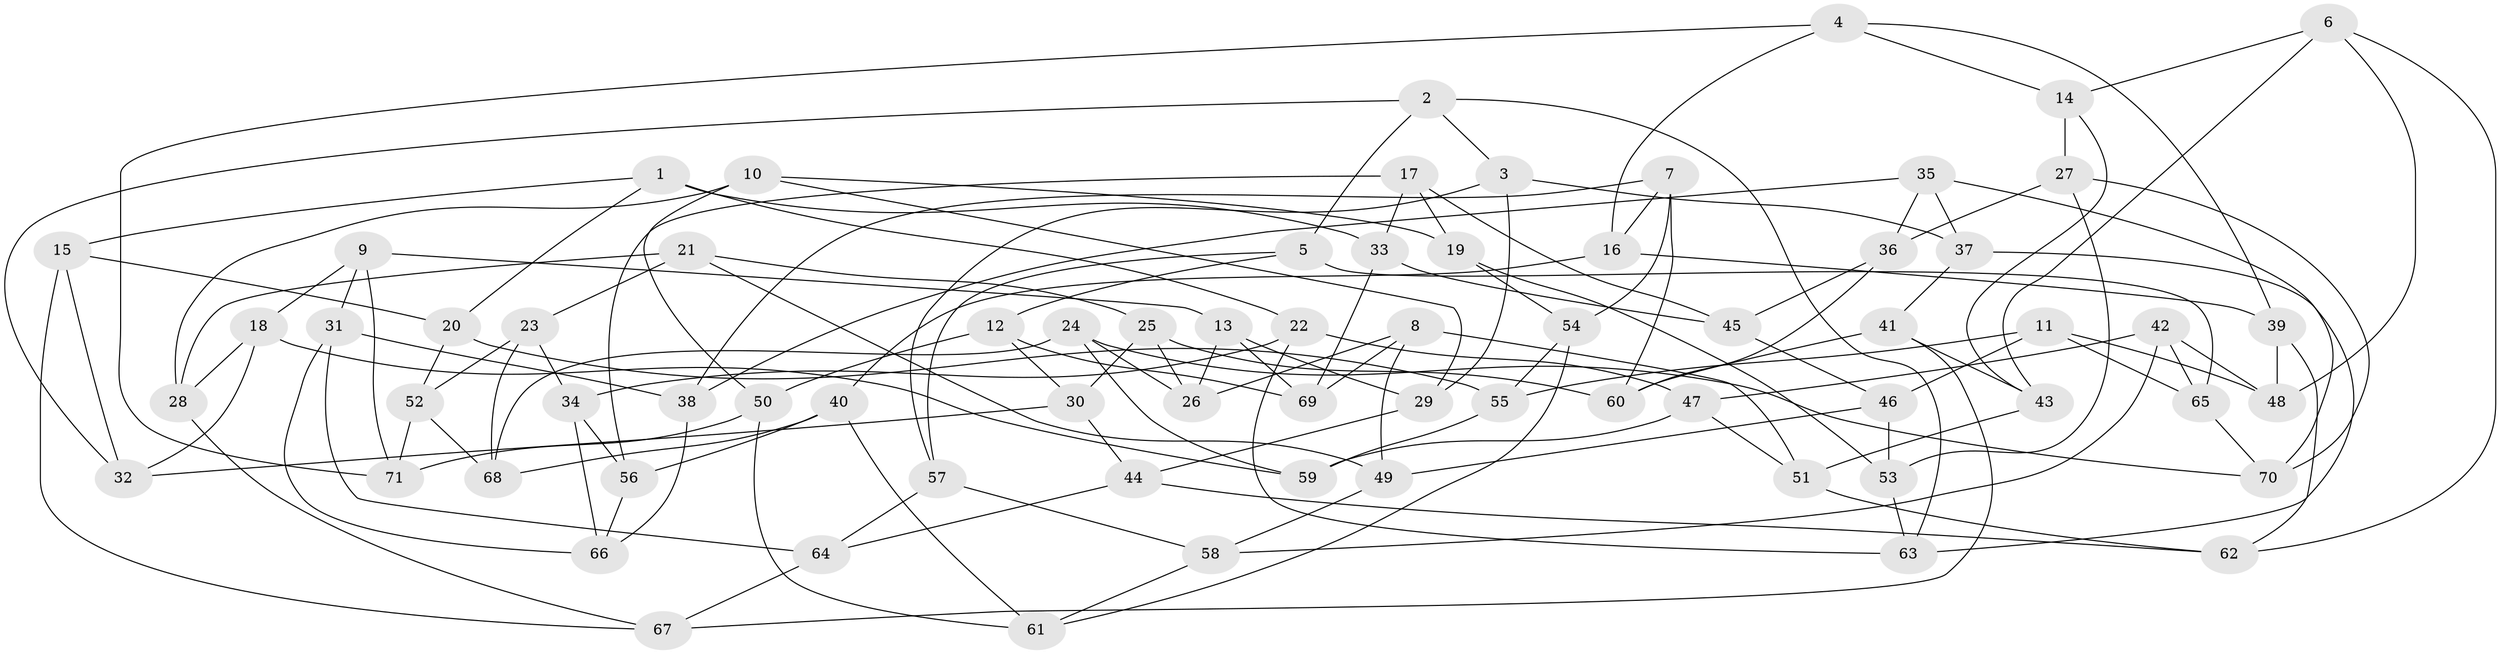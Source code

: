 // Generated by graph-tools (version 1.1) at 2025/03/03/09/25 03:03:10]
// undirected, 71 vertices, 142 edges
graph export_dot {
graph [start="1"]
  node [color=gray90,style=filled];
  1;
  2;
  3;
  4;
  5;
  6;
  7;
  8;
  9;
  10;
  11;
  12;
  13;
  14;
  15;
  16;
  17;
  18;
  19;
  20;
  21;
  22;
  23;
  24;
  25;
  26;
  27;
  28;
  29;
  30;
  31;
  32;
  33;
  34;
  35;
  36;
  37;
  38;
  39;
  40;
  41;
  42;
  43;
  44;
  45;
  46;
  47;
  48;
  49;
  50;
  51;
  52;
  53;
  54;
  55;
  56;
  57;
  58;
  59;
  60;
  61;
  62;
  63;
  64;
  65;
  66;
  67;
  68;
  69;
  70;
  71;
  1 -- 20;
  1 -- 33;
  1 -- 22;
  1 -- 15;
  2 -- 63;
  2 -- 3;
  2 -- 5;
  2 -- 32;
  3 -- 57;
  3 -- 37;
  3 -- 29;
  4 -- 14;
  4 -- 71;
  4 -- 39;
  4 -- 16;
  5 -- 57;
  5 -- 65;
  5 -- 12;
  6 -- 43;
  6 -- 62;
  6 -- 48;
  6 -- 14;
  7 -- 16;
  7 -- 38;
  7 -- 54;
  7 -- 60;
  8 -- 49;
  8 -- 26;
  8 -- 51;
  8 -- 69;
  9 -- 31;
  9 -- 13;
  9 -- 18;
  9 -- 71;
  10 -- 29;
  10 -- 28;
  10 -- 50;
  10 -- 19;
  11 -- 65;
  11 -- 55;
  11 -- 48;
  11 -- 46;
  12 -- 69;
  12 -- 50;
  12 -- 30;
  13 -- 69;
  13 -- 29;
  13 -- 26;
  14 -- 27;
  14 -- 43;
  15 -- 67;
  15 -- 20;
  15 -- 32;
  16 -- 40;
  16 -- 39;
  17 -- 45;
  17 -- 33;
  17 -- 19;
  17 -- 56;
  18 -- 59;
  18 -- 28;
  18 -- 32;
  19 -- 54;
  19 -- 53;
  20 -- 55;
  20 -- 52;
  21 -- 49;
  21 -- 28;
  21 -- 25;
  21 -- 23;
  22 -- 34;
  22 -- 47;
  22 -- 63;
  23 -- 68;
  23 -- 52;
  23 -- 34;
  24 -- 59;
  24 -- 70;
  24 -- 68;
  24 -- 26;
  25 -- 30;
  25 -- 60;
  25 -- 26;
  27 -- 70;
  27 -- 36;
  27 -- 53;
  28 -- 67;
  29 -- 44;
  30 -- 32;
  30 -- 44;
  31 -- 64;
  31 -- 38;
  31 -- 66;
  33 -- 69;
  33 -- 45;
  34 -- 66;
  34 -- 56;
  35 -- 37;
  35 -- 38;
  35 -- 70;
  35 -- 36;
  36 -- 45;
  36 -- 60;
  37 -- 63;
  37 -- 41;
  38 -- 66;
  39 -- 62;
  39 -- 48;
  40 -- 68;
  40 -- 56;
  40 -- 61;
  41 -- 43;
  41 -- 67;
  41 -- 60;
  42 -- 58;
  42 -- 47;
  42 -- 65;
  42 -- 48;
  43 -- 51;
  44 -- 62;
  44 -- 64;
  45 -- 46;
  46 -- 49;
  46 -- 53;
  47 -- 51;
  47 -- 59;
  49 -- 58;
  50 -- 61;
  50 -- 71;
  51 -- 62;
  52 -- 71;
  52 -- 68;
  53 -- 63;
  54 -- 55;
  54 -- 61;
  55 -- 59;
  56 -- 66;
  57 -- 64;
  57 -- 58;
  58 -- 61;
  64 -- 67;
  65 -- 70;
}
